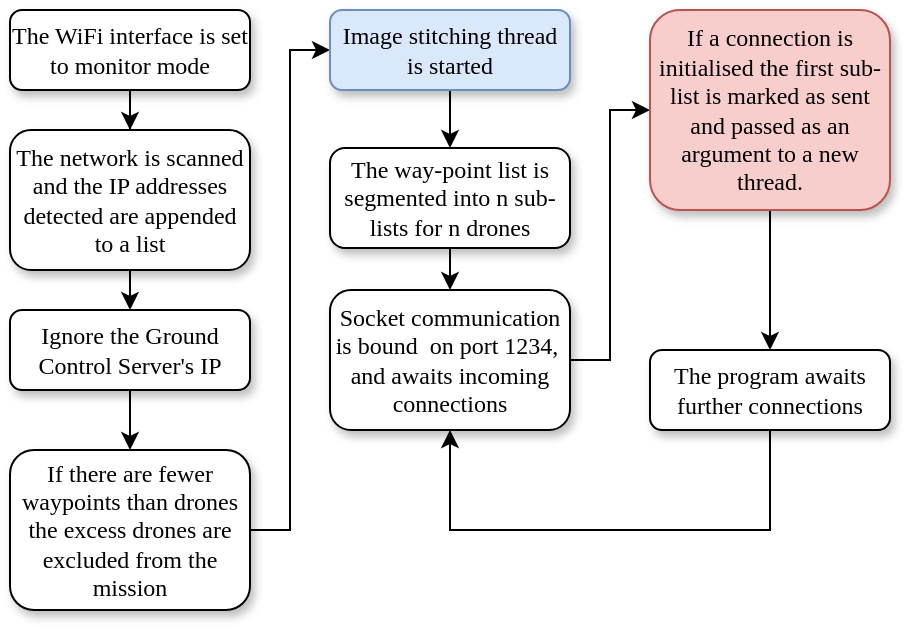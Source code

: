 <mxfile version="13.1.3" type="github">
  <diagram id="C5RBs43oDa-KdzZeNtuy" name="Page-1">
    <mxGraphModel dx="976" dy="588" grid="1" gridSize="10" guides="1" tooltips="1" connect="1" arrows="1" fold="1" page="1" pageScale="1" pageWidth="827" pageHeight="1169" math="0" shadow="0">
      <root>
        <mxCell id="WIyWlLk6GJQsqaUBKTNV-0" />
        <mxCell id="WIyWlLk6GJQsqaUBKTNV-1" parent="WIyWlLk6GJQsqaUBKTNV-0" />
        <mxCell id="Hf-C0cWsWEl9VVZdfR_4-1" value="" style="edgeStyle=orthogonalEdgeStyle;rounded=0;orthogonalLoop=1;jettySize=auto;html=1;" parent="WIyWlLk6GJQsqaUBKTNV-1" source="WIyWlLk6GJQsqaUBKTNV-3" target="Hf-C0cWsWEl9VVZdfR_4-0" edge="1">
          <mxGeometry relative="1" as="geometry" />
        </mxCell>
        <mxCell id="WIyWlLk6GJQsqaUBKTNV-3" value="&lt;font face=&quot;Times New Roman&quot;&gt;The WiFi interface is set to monitor mode&lt;/font&gt;" style="rounded=1;whiteSpace=wrap;html=1;fontSize=12;glass=0;strokeWidth=1;shadow=1;" parent="WIyWlLk6GJQsqaUBKTNV-1" vertex="1">
          <mxGeometry x="160" y="40" width="120" height="40" as="geometry" />
        </mxCell>
        <mxCell id="Hf-C0cWsWEl9VVZdfR_4-3" value="" style="edgeStyle=orthogonalEdgeStyle;rounded=0;orthogonalLoop=1;jettySize=auto;html=1;" parent="WIyWlLk6GJQsqaUBKTNV-1" source="Hf-C0cWsWEl9VVZdfR_4-0" edge="1">
          <mxGeometry relative="1" as="geometry">
            <mxPoint x="220" y="190" as="targetPoint" />
          </mxGeometry>
        </mxCell>
        <mxCell id="Hf-C0cWsWEl9VVZdfR_4-0" value="&lt;font face=&quot;Times New Roman&quot;&gt;The network is scanned and the IP addresses detected are appended to a list&lt;/font&gt;" style="rounded=1;whiteSpace=wrap;html=1;fontSize=12;glass=0;strokeWidth=1;shadow=1;" parent="WIyWlLk6GJQsqaUBKTNV-1" vertex="1">
          <mxGeometry x="160" y="100" width="120" height="70" as="geometry" />
        </mxCell>
        <mxCell id="eo5qymATFGRJfCogQrUq-0" style="edgeStyle=orthogonalEdgeStyle;rounded=0;orthogonalLoop=1;jettySize=auto;html=1;exitX=0.5;exitY=1;exitDx=0;exitDy=0;entryX=0.5;entryY=0;entryDx=0;entryDy=0;" parent="WIyWlLk6GJQsqaUBKTNV-1" source="Hf-C0cWsWEl9VVZdfR_4-4" target="Hf-C0cWsWEl9VVZdfR_4-6" edge="1">
          <mxGeometry relative="1" as="geometry" />
        </mxCell>
        <mxCell id="Hf-C0cWsWEl9VVZdfR_4-4" value="&lt;font face=&quot;Times New Roman&quot;&gt;Ignore the Ground Control Server&#39;s IP&lt;/font&gt;" style="rounded=1;whiteSpace=wrap;html=1;fontSize=12;glass=0;strokeWidth=1;shadow=1;" parent="WIyWlLk6GJQsqaUBKTNV-1" vertex="1">
          <mxGeometry x="160" y="190" width="120" height="40" as="geometry" />
        </mxCell>
        <mxCell id="eo5qymATFGRJfCogQrUq-1" style="edgeStyle=orthogonalEdgeStyle;rounded=0;orthogonalLoop=1;jettySize=auto;html=1;exitX=1;exitY=0.5;exitDx=0;exitDy=0;entryX=0;entryY=0.5;entryDx=0;entryDy=0;" parent="WIyWlLk6GJQsqaUBKTNV-1" source="Hf-C0cWsWEl9VVZdfR_4-6" target="Hf-C0cWsWEl9VVZdfR_4-8" edge="1">
          <mxGeometry relative="1" as="geometry" />
        </mxCell>
        <mxCell id="Hf-C0cWsWEl9VVZdfR_4-6" value="&lt;font face=&quot;Times New Roman&quot;&gt;If there are fewer waypoints than drones the excess drones are excluded from the mission&lt;/font&gt;" style="rounded=1;whiteSpace=wrap;html=1;fontSize=12;glass=0;strokeWidth=1;shadow=1;" parent="WIyWlLk6GJQsqaUBKTNV-1" vertex="1">
          <mxGeometry x="160" y="260" width="120" height="80" as="geometry" />
        </mxCell>
        <mxCell id="eo5qymATFGRJfCogQrUq-2" style="edgeStyle=orthogonalEdgeStyle;rounded=0;orthogonalLoop=1;jettySize=auto;html=1;exitX=0.5;exitY=1;exitDx=0;exitDy=0;entryX=0.5;entryY=0;entryDx=0;entryDy=0;" parent="WIyWlLk6GJQsqaUBKTNV-1" source="Hf-C0cWsWEl9VVZdfR_4-8" target="Hf-C0cWsWEl9VVZdfR_4-12" edge="1">
          <mxGeometry relative="1" as="geometry" />
        </mxCell>
        <mxCell id="Hf-C0cWsWEl9VVZdfR_4-8" value="&lt;font face=&quot;Times New Roman&quot;&gt;Image stitching thread is started&lt;/font&gt;" style="rounded=1;whiteSpace=wrap;html=1;fontSize=12;glass=0;strokeWidth=1;shadow=1;fillColor=#dae8fc;strokeColor=#6c8ebf;" parent="WIyWlLk6GJQsqaUBKTNV-1" vertex="1">
          <mxGeometry x="320" y="40" width="120" height="40" as="geometry" />
        </mxCell>
        <mxCell id="eo5qymATFGRJfCogQrUq-3" style="edgeStyle=orthogonalEdgeStyle;rounded=0;orthogonalLoop=1;jettySize=auto;html=1;exitX=0.5;exitY=1;exitDx=0;exitDy=0;entryX=0.5;entryY=0;entryDx=0;entryDy=0;" parent="WIyWlLk6GJQsqaUBKTNV-1" source="Hf-C0cWsWEl9VVZdfR_4-12" target="Hf-C0cWsWEl9VVZdfR_4-14" edge="1">
          <mxGeometry relative="1" as="geometry" />
        </mxCell>
        <mxCell id="Hf-C0cWsWEl9VVZdfR_4-12" value="&lt;font face=&quot;Times New Roman&quot;&gt;The way-point list is segmented into n sub-lists for n drones&lt;/font&gt;" style="rounded=1;whiteSpace=wrap;html=1;fontSize=12;glass=0;strokeWidth=1;shadow=1;" parent="WIyWlLk6GJQsqaUBKTNV-1" vertex="1">
          <mxGeometry x="320" y="109" width="120" height="50" as="geometry" />
        </mxCell>
        <mxCell id="eo5qymATFGRJfCogQrUq-4" style="edgeStyle=orthogonalEdgeStyle;rounded=0;orthogonalLoop=1;jettySize=auto;html=1;exitX=1;exitY=0.5;exitDx=0;exitDy=0;entryX=0;entryY=0.5;entryDx=0;entryDy=0;" parent="WIyWlLk6GJQsqaUBKTNV-1" source="Hf-C0cWsWEl9VVZdfR_4-14" target="Hf-C0cWsWEl9VVZdfR_4-16" edge="1">
          <mxGeometry relative="1" as="geometry" />
        </mxCell>
        <mxCell id="Hf-C0cWsWEl9VVZdfR_4-14" value="&lt;font face=&quot;Times New Roman&quot;&gt;Socket communication is bound&amp;nbsp; on port 1234,&amp;nbsp; and awaits incoming connections&lt;/font&gt;" style="rounded=1;whiteSpace=wrap;html=1;fontSize=12;glass=0;strokeWidth=1;shadow=1;" parent="WIyWlLk6GJQsqaUBKTNV-1" vertex="1">
          <mxGeometry x="320" y="180" width="120" height="70" as="geometry" />
        </mxCell>
        <mxCell id="Hf-C0cWsWEl9VVZdfR_4-28" value="" style="edgeStyle=orthogonalEdgeStyle;rounded=0;orthogonalLoop=1;jettySize=auto;html=1;" parent="WIyWlLk6GJQsqaUBKTNV-1" source="Hf-C0cWsWEl9VVZdfR_4-16" target="Hf-C0cWsWEl9VVZdfR_4-27" edge="1">
          <mxGeometry relative="1" as="geometry" />
        </mxCell>
        <mxCell id="Hf-C0cWsWEl9VVZdfR_4-16" value="&lt;font face=&quot;Times New Roman&quot;&gt;If a connection is initialised the first sub-list is marked as sent and passed as an argument to a new thread.&lt;/font&gt;" style="rounded=1;whiteSpace=wrap;html=1;fontSize=12;glass=0;strokeWidth=1;shadow=1;fillColor=#f8cecc;strokeColor=#b85450;" parent="WIyWlLk6GJQsqaUBKTNV-1" vertex="1">
          <mxGeometry x="480" y="40" width="120" height="100" as="geometry" />
        </mxCell>
        <mxCell id="eo5qymATFGRJfCogQrUq-5" style="edgeStyle=orthogonalEdgeStyle;rounded=0;orthogonalLoop=1;jettySize=auto;html=1;exitX=0.5;exitY=1;exitDx=0;exitDy=0;entryX=0.5;entryY=1;entryDx=0;entryDy=0;" parent="WIyWlLk6GJQsqaUBKTNV-1" source="Hf-C0cWsWEl9VVZdfR_4-27" target="Hf-C0cWsWEl9VVZdfR_4-14" edge="1">
          <mxGeometry relative="1" as="geometry">
            <Array as="points">
              <mxPoint x="540" y="300" />
              <mxPoint x="380" y="300" />
            </Array>
          </mxGeometry>
        </mxCell>
        <mxCell id="Hf-C0cWsWEl9VVZdfR_4-27" value="&lt;font face=&quot;Times New Roman&quot;&gt;The program awaits further connections&lt;/font&gt;" style="rounded=1;whiteSpace=wrap;html=1;fontSize=12;glass=0;strokeWidth=1;shadow=1;" parent="WIyWlLk6GJQsqaUBKTNV-1" vertex="1">
          <mxGeometry x="480" y="210" width="120" height="40" as="geometry" />
        </mxCell>
      </root>
    </mxGraphModel>
  </diagram>
</mxfile>
